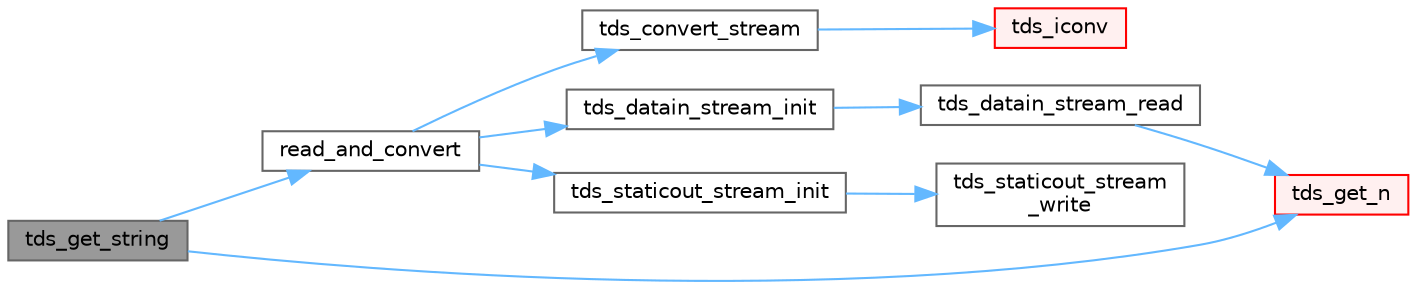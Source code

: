 digraph "tds_get_string"
{
 // LATEX_PDF_SIZE
  bgcolor="transparent";
  edge [fontname=Helvetica,fontsize=10,labelfontname=Helvetica,labelfontsize=10];
  node [fontname=Helvetica,fontsize=10,shape=box,height=0.2,width=0.4];
  rankdir="LR";
  Node1 [id="Node000001",label="tds_get_string",height=0.2,width=0.4,color="gray40", fillcolor="grey60", style="filled", fontcolor="black",tooltip="Fetch a string from the wire."];
  Node1 -> Node2 [id="edge1_Node000001_Node000002",color="steelblue1",style="solid",tooltip=" "];
  Node2 [id="Node000002",label="read_and_convert",height=0.2,width=0.4,color="grey40", fillcolor="white", style="filled",URL="$a00579.html#ga676c4dee6522815b16fdc8e448e43590",tooltip="For UTF-8 and similar, tds_iconv() may encounter a partial sequence when the chunk boundary is not al..."];
  Node2 -> Node3 [id="edge2_Node000002_Node000003",color="steelblue1",style="solid",tooltip=" "];
  Node3 [id="Node000003",label="tds_convert_stream",height=0.2,width=0.4,color="grey40", fillcolor="white", style="filled",URL="$a01459.html#a9d8eb43a81ff58ab423dce0ce95b9564",tooltip="Reads and writes from a stream converting characters."];
  Node3 -> Node4 [id="edge3_Node000003_Node000004",color="steelblue1",style="solid",tooltip=" "];
  Node4 [id="Node000004",label="tds_iconv",height=0.2,width=0.4,color="red", fillcolor="#FFF0F0", style="filled",URL="$a00576.html#ga87db49044919f1bc84c0ff5e9ab00304",tooltip="Wrapper around iconv(3)."];
  Node2 -> Node7 [id="edge4_Node000002_Node000007",color="steelblue1",style="solid",tooltip=" "];
  Node7 [id="Node000007",label="tds_datain_stream_init",height=0.2,width=0.4,color="grey40", fillcolor="white", style="filled",URL="$a01459.html#abc3a77c8aa28842e7f28583cbabc1415",tooltip="Initialize a data input stream."];
  Node7 -> Node8 [id="edge5_Node000007_Node000008",color="steelblue1",style="solid",tooltip=" "];
  Node8 [id="Node000008",label="tds_datain_stream_read",height=0.2,width=0.4,color="grey40", fillcolor="white", style="filled",URL="$a01459.html#a04b537d889f7d4c9b9701eb81baf7efd",tooltip="Reads data from network for input stream."];
  Node8 -> Node9 [id="edge6_Node000008_Node000009",color="steelblue1",style="solid",tooltip=" "];
  Node9 [id="Node000009",label="tds_get_n",height=0.2,width=0.4,color="red", fillcolor="#FFF0F0", style="filled",URL="$a00579.html#gae777dd57e8d1bb40349d7d7d8434fddf",tooltip="Get N bytes from the buffer and return them in the already allocated space   given to us."];
  Node2 -> Node12 [id="edge7_Node000002_Node000012",color="steelblue1",style="solid",tooltip=" "];
  Node12 [id="Node000012",label="tds_staticout_stream_init",height=0.2,width=0.4,color="grey40", fillcolor="white", style="filled",URL="$a01459.html#a9fe0d3799d2e3bde49b614c9d0c3785d",tooltip="Initialize an output stream for write into a static allocated buffer."];
  Node12 -> Node13 [id="edge8_Node000012_Node000013",color="steelblue1",style="solid",tooltip=" "];
  Node13 [id="Node000013",label="tds_staticout_stream\l_write",height=0.2,width=0.4,color="grey40", fillcolor="white", style="filled",URL="$a01459.html#a1d92ebe06f18378ac17ccfd20db05126",tooltip="Writes data to a static allocated buffer."];
  Node1 -> Node9 [id="edge9_Node000001_Node000009",color="steelblue1",style="solid",tooltip=" "];
}
